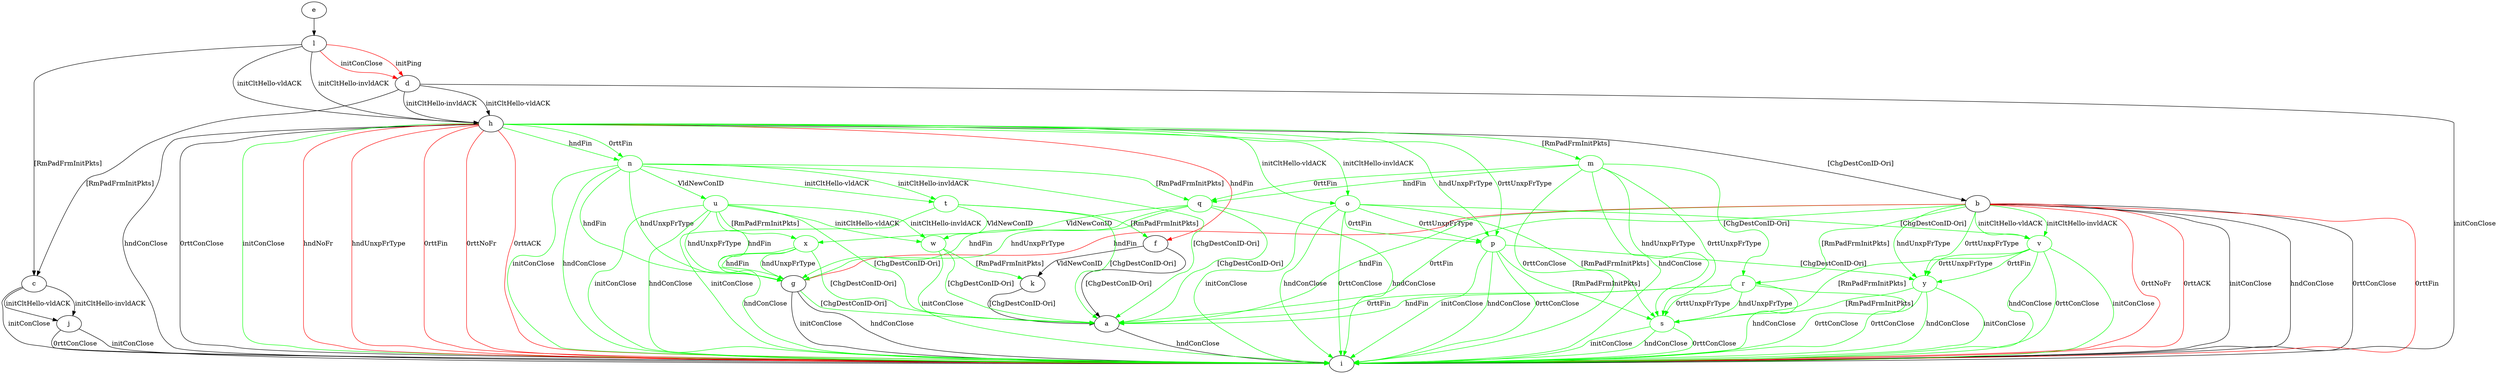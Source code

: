 digraph "" {
	a -> i	[key=0,
		label="hndConClose "];
	b -> a	[key=0,
		color=green,
		label="hndFin "];
	b -> a	[key=1,
		color=green,
		label="0rttFin "];
	b -> g	[key=0,
		color=red,
		label="hndFin "];
	b -> i	[key=0,
		label="initConClose "];
	b -> i	[key=1,
		label="hndConClose "];
	b -> i	[key=2,
		label="0rttConClose "];
	b -> i	[key=3,
		color=red,
		label="0rttFin "];
	b -> i	[key=4,
		color=red,
		label="0rttNoFr "];
	b -> i	[key=5,
		color=red,
		label="0rttACK "];
	r	[color=green];
	b -> r	[key=0,
		color=green,
		label="[RmPadFrmInitPkts] "];
	v	[color=green];
	b -> v	[key=0,
		color=green,
		label="initCltHello-vldACK "];
	b -> v	[key=1,
		color=green,
		label="initCltHello-invldACK "];
	y	[color=green];
	b -> y	[key=0,
		color=green,
		label="hndUnxpFrType "];
	b -> y	[key=1,
		color=green,
		label="0rttUnxpFrType "];
	c -> i	[key=0,
		label="initConClose "];
	c -> j	[key=0,
		label="initCltHello-vldACK "];
	c -> j	[key=1,
		label="initCltHello-invldACK "];
	d -> c	[key=0,
		label="[RmPadFrmInitPkts] "];
	d -> h	[key=0,
		label="initCltHello-vldACK "];
	d -> h	[key=1,
		label="initCltHello-invldACK "];
	d -> i	[key=0,
		label="initConClose "];
	e -> l	[key=0];
	f -> a	[key=0,
		label="[ChgDestConID-Ori] "];
	f -> k	[key=0,
		label="VldNewConID "];
	g -> a	[key=0,
		color=green,
		label="[ChgDestConID-Ori] "];
	g -> i	[key=0,
		label="initConClose "];
	g -> i	[key=1,
		label="hndConClose "];
	h -> b	[key=0,
		label="[ChgDestConID-Ori] "];
	h -> f	[key=0,
		color=red,
		label="hndFin "];
	h -> i	[key=0,
		label="hndConClose "];
	h -> i	[key=1,
		label="0rttConClose "];
	h -> i	[key=2,
		color=green,
		label="initConClose "];
	h -> i	[key=3,
		color=red,
		label="hndNoFr "];
	h -> i	[key=4,
		color=red,
		label="hndUnxpFrType "];
	h -> i	[key=5,
		color=red,
		label="0rttFin "];
	h -> i	[key=6,
		color=red,
		label="0rttNoFr "];
	h -> i	[key=7,
		color=red,
		label="0rttACK "];
	m	[color=green];
	h -> m	[key=0,
		color=green,
		label="[RmPadFrmInitPkts] "];
	n	[color=green];
	h -> n	[key=0,
		color=green,
		label="hndFin "];
	h -> n	[key=1,
		color=green,
		label="0rttFin "];
	o	[color=green];
	h -> o	[key=0,
		color=green,
		label="initCltHello-vldACK "];
	h -> o	[key=1,
		color=green,
		label="initCltHello-invldACK "];
	p	[color=green];
	h -> p	[key=0,
		color=green,
		label="hndUnxpFrType "];
	h -> p	[key=1,
		color=green,
		label="0rttUnxpFrType "];
	j -> i	[key=0,
		label="initConClose "];
	j -> i	[key=1,
		label="0rttConClose "];
	k -> a	[key=0,
		label="[ChgDestConID-Ori] "];
	l -> c	[key=0,
		label="[RmPadFrmInitPkts] "];
	l -> d	[key=0,
		color=red,
		label="initPing "];
	l -> d	[key=1,
		color=red,
		label="initConClose "];
	l -> h	[key=0,
		label="initCltHello-vldACK "];
	l -> h	[key=1,
		label="initCltHello-invldACK "];
	m -> i	[key=0,
		color=green,
		label="hndConClose "];
	m -> i	[key=1,
		color=green,
		label="0rttConClose "];
	q	[color=green];
	m -> q	[key=0,
		color=green,
		label="hndFin "];
	m -> q	[key=1,
		color=green,
		label="0rttFin "];
	m -> r	[key=0,
		color=green,
		label="[ChgDestConID-Ori] "];
	s	[color=green];
	m -> s	[key=0,
		color=green,
		label="hndUnxpFrType "];
	m -> s	[key=1,
		color=green,
		label="0rttUnxpFrType "];
	n -> a	[key=0,
		color=green,
		label="[ChgDestConID-Ori] "];
	n -> g	[key=0,
		color=green,
		label="hndFin "];
	n -> g	[key=1,
		color=green,
		label="hndUnxpFrType "];
	n -> i	[key=0,
		color=green,
		label="initConClose "];
	n -> i	[key=1,
		color=green,
		label="hndConClose "];
	n -> q	[key=0,
		color=green,
		label="[RmPadFrmInitPkts] "];
	t	[color=green];
	n -> t	[key=0,
		color=green,
		label="initCltHello-vldACK "];
	n -> t	[key=1,
		color=green,
		label="initCltHello-invldACK "];
	u	[color=green];
	n -> u	[key=0,
		color=green,
		label="VldNewConID "];
	o -> i	[key=0,
		color=green,
		label="initConClose "];
	o -> i	[key=1,
		color=green,
		label="hndConClose "];
	o -> i	[key=2,
		color=green,
		label="0rttConClose "];
	o -> p	[key=0,
		color=green,
		label="0rttFin "];
	o -> p	[key=1,
		color=green,
		label="0rttUnxpFrType "];
	o -> s	[key=0,
		color=green,
		label="[RmPadFrmInitPkts] "];
	o -> v	[key=0,
		color=green,
		label="[ChgDestConID-Ori] "];
	p -> i	[key=0,
		color=green,
		label="initConClose "];
	p -> i	[key=1,
		color=green,
		label="hndConClose "];
	p -> i	[key=2,
		color=green,
		label="0rttConClose "];
	p -> s	[key=0,
		color=green,
		label="[RmPadFrmInitPkts] "];
	p -> y	[key=0,
		color=green,
		label="[ChgDestConID-Ori] "];
	q -> a	[key=0,
		color=green,
		label="[ChgDestConID-Ori] "];
	q -> g	[key=0,
		color=green,
		label="hndFin "];
	q -> g	[key=1,
		color=green,
		label="hndUnxpFrType "];
	q -> i	[key=0,
		color=green,
		label="hndConClose "];
	x	[color=green];
	q -> x	[key=0,
		color=green,
		label="VldNewConID "];
	r -> a	[key=0,
		color=green,
		label="hndFin "];
	r -> a	[key=1,
		color=green,
		label="0rttFin "];
	r -> i	[key=0,
		color=green,
		label="hndConClose "];
	r -> i	[key=1,
		color=green,
		label="0rttConClose "];
	r -> s	[key=0,
		color=green,
		label="hndUnxpFrType "];
	r -> s	[key=1,
		color=green,
		label="0rttUnxpFrType "];
	s -> i	[key=0,
		color=green,
		label="initConClose "];
	s -> i	[key=1,
		color=green,
		label="hndConClose "];
	s -> i	[key=2,
		color=green,
		label="0rttConClose "];
	t -> a	[key=0,
		color=green,
		label="[ChgDestConID-Ori] "];
	t -> f	[key=0,
		color=green,
		label="[RmPadFrmInitPkts] "];
	t -> i	[key=0,
		color=green,
		label="initConClose "];
	w	[color=green];
	t -> w	[key=0,
		color=green,
		label="VldNewConID "];
	u -> a	[key=0,
		color=green,
		label="[ChgDestConID-Ori] "];
	u -> g	[key=0,
		color=green,
		label="hndFin "];
	u -> g	[key=1,
		color=green,
		label="hndUnxpFrType "];
	u -> i	[key=0,
		color=green,
		label="initConClose "];
	u -> i	[key=1,
		color=green,
		label="hndConClose "];
	u -> w	[key=0,
		color=green,
		label="initCltHello-vldACK "];
	u -> w	[key=1,
		color=green,
		label="initCltHello-invldACK "];
	u -> x	[key=0,
		color=green,
		label="[RmPadFrmInitPkts] "];
	v -> i	[key=0,
		color=green,
		label="initConClose "];
	v -> i	[key=1,
		color=green,
		label="hndConClose "];
	v -> i	[key=2,
		color=green,
		label="0rttConClose "];
	v -> s	[key=0,
		color=green,
		label="[RmPadFrmInitPkts] "];
	v -> y	[key=0,
		color=green,
		label="0rttFin "];
	v -> y	[key=1,
		color=green,
		label="0rttUnxpFrType "];
	w -> a	[key=0,
		color=green,
		label="[ChgDestConID-Ori] "];
	w -> i	[key=0,
		color=green,
		label="initConClose "];
	w -> k	[key=0,
		color=green,
		label="[RmPadFrmInitPkts] "];
	x -> a	[key=0,
		color=green,
		label="[ChgDestConID-Ori] "];
	x -> g	[key=0,
		color=green,
		label="hndFin "];
	x -> g	[key=1,
		color=green,
		label="hndUnxpFrType "];
	x -> i	[key=0,
		color=green,
		label="hndConClose "];
	y -> i	[key=0,
		color=green,
		label="initConClose "];
	y -> i	[key=1,
		color=green,
		label="hndConClose "];
	y -> i	[key=2,
		color=green,
		label="0rttConClose "];
	y -> s	[key=0,
		color=green,
		label="[RmPadFrmInitPkts] "];
}
